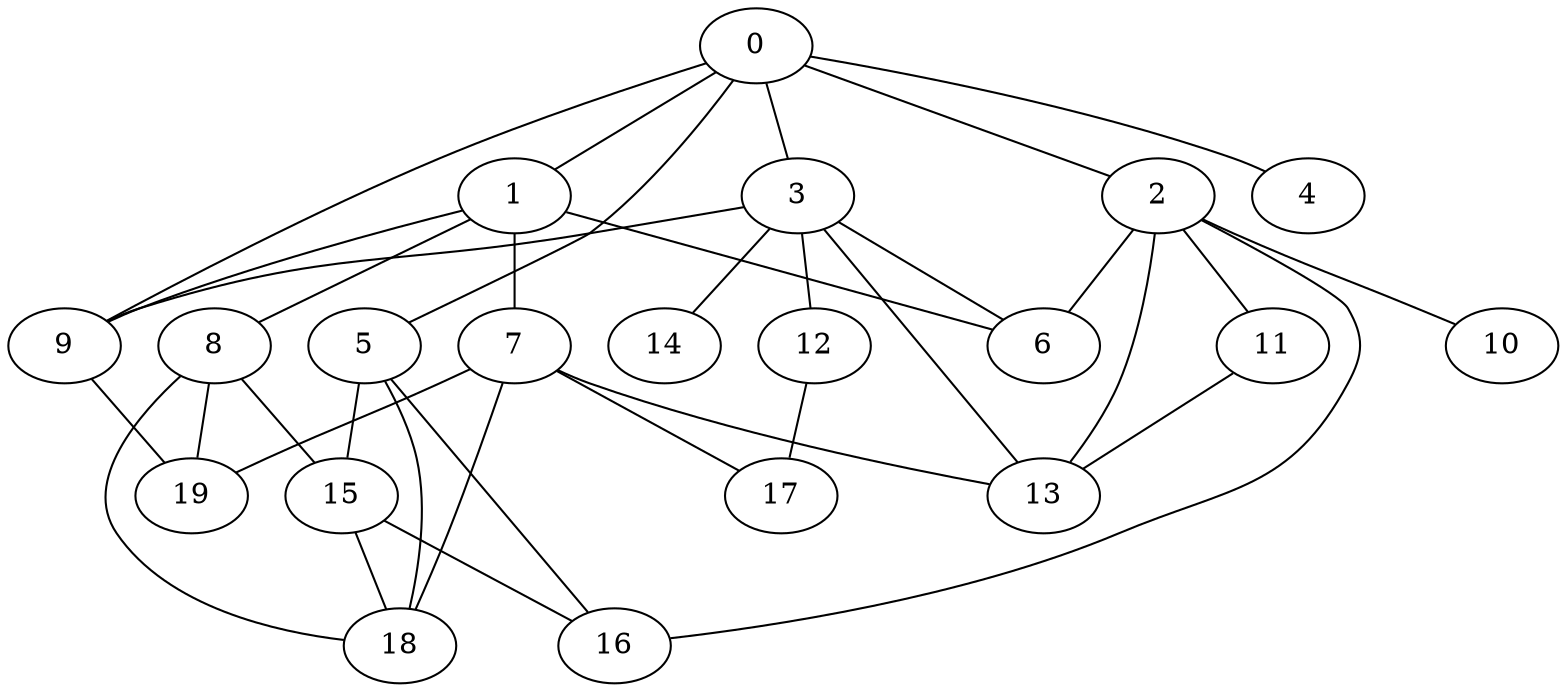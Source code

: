 
graph graphname {
    0 -- 1
0 -- 2
0 -- 3
0 -- 4
0 -- 5
0 -- 9
1 -- 8
1 -- 9
1 -- 6
1 -- 7
2 -- 10
2 -- 11
2 -- 16
2 -- 6
2 -- 13
3 -- 12
3 -- 13
3 -- 14
3 -- 6
3 -- 9
5 -- 16
5 -- 15
5 -- 18
7 -- 18
7 -- 19
7 -- 17
7 -- 13
8 -- 19
8 -- 18
8 -- 15
9 -- 19
11 -- 13
12 -- 17
15 -- 18
15 -- 16

}
